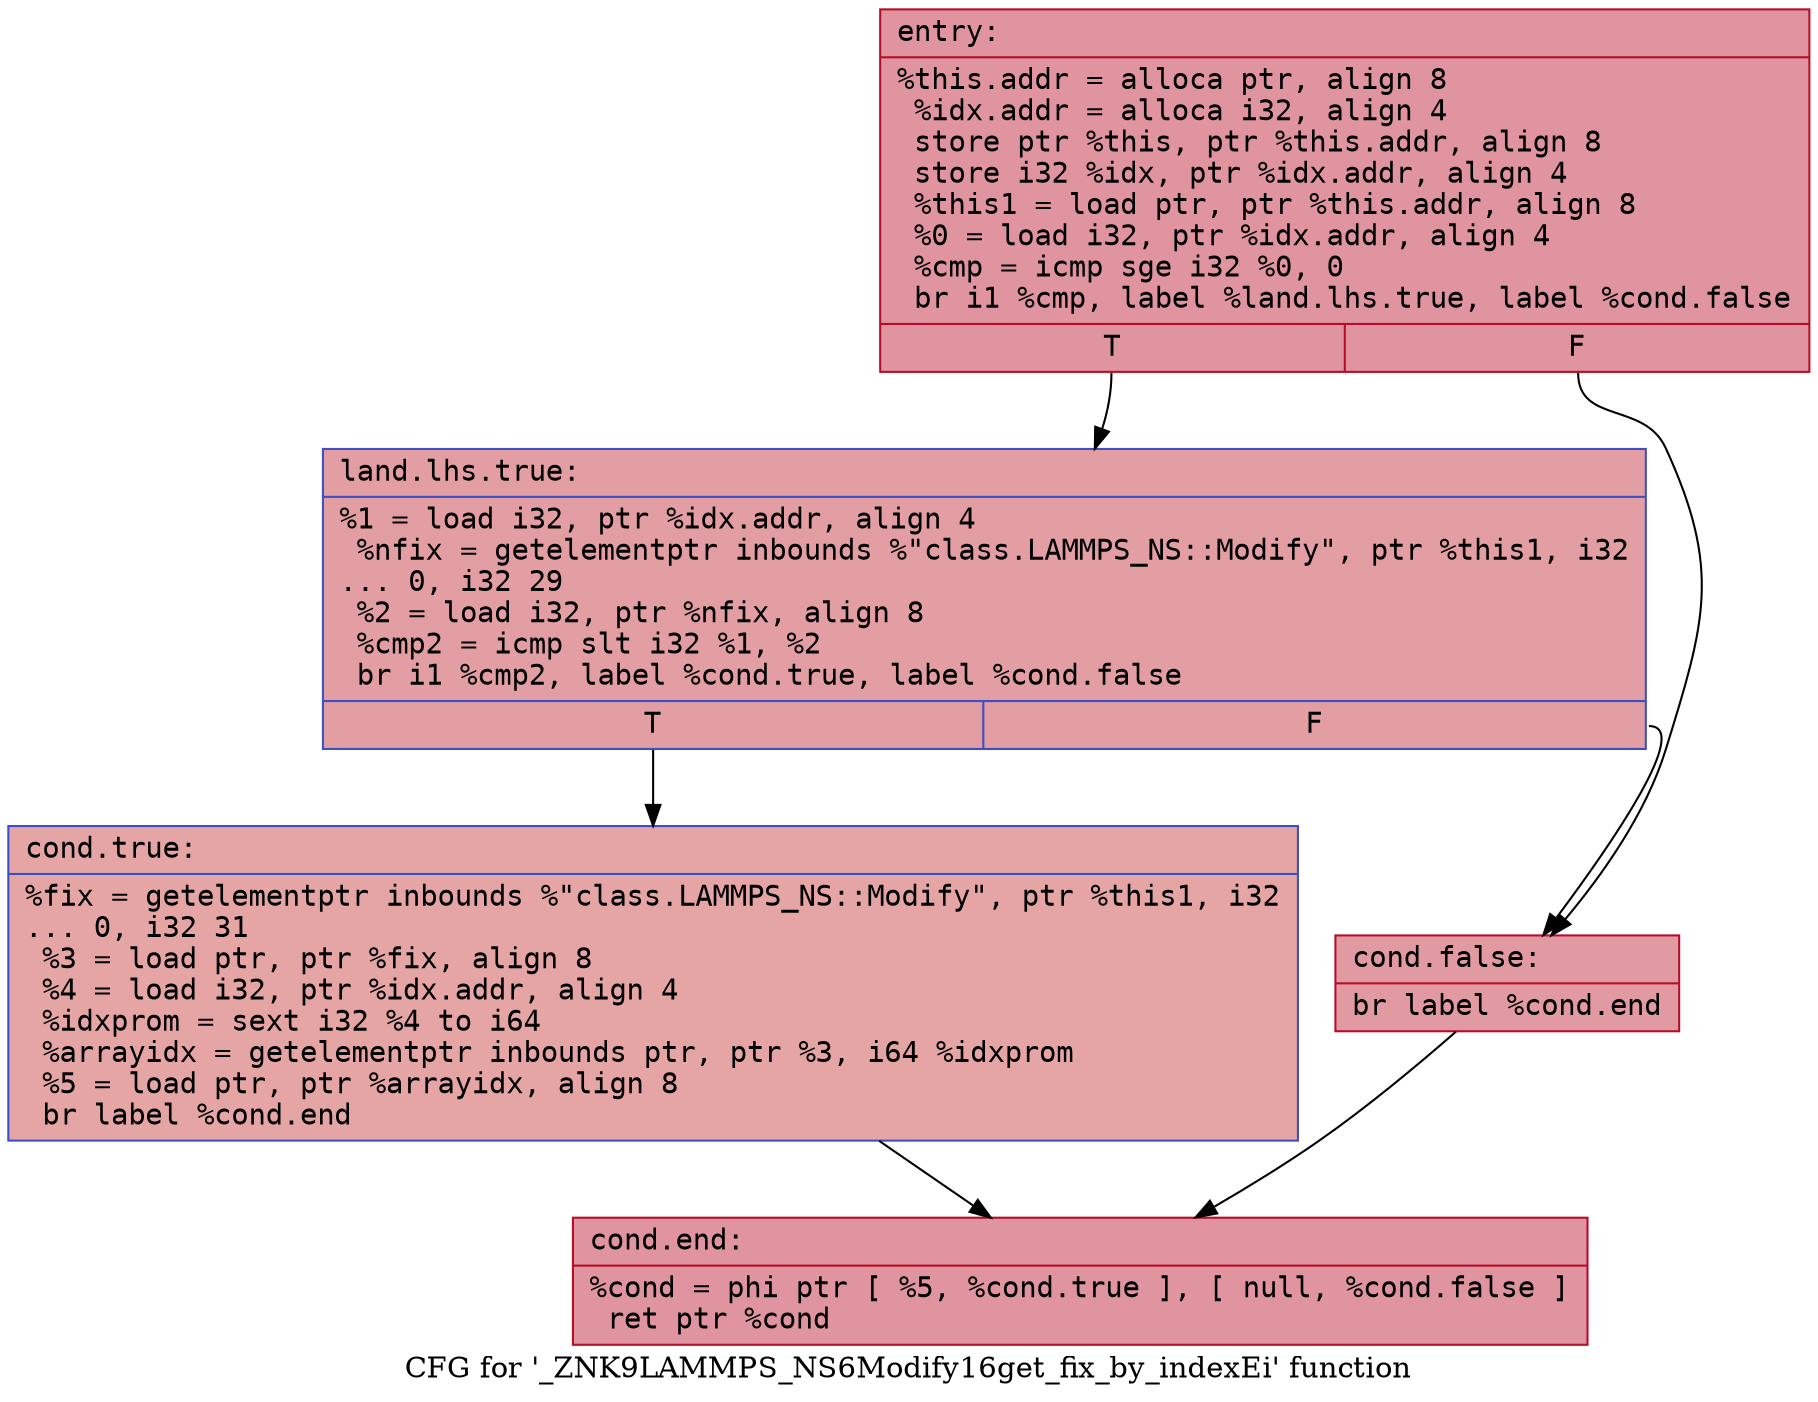 digraph "CFG for '_ZNK9LAMMPS_NS6Modify16get_fix_by_indexEi' function" {
	label="CFG for '_ZNK9LAMMPS_NS6Modify16get_fix_by_indexEi' function";

	Node0x55d0c553c820 [shape=record,color="#b70d28ff", style=filled, fillcolor="#b70d2870" fontname="Courier",label="{entry:\l|  %this.addr = alloca ptr, align 8\l  %idx.addr = alloca i32, align 4\l  store ptr %this, ptr %this.addr, align 8\l  store i32 %idx, ptr %idx.addr, align 4\l  %this1 = load ptr, ptr %this.addr, align 8\l  %0 = load i32, ptr %idx.addr, align 4\l  %cmp = icmp sge i32 %0, 0\l  br i1 %cmp, label %land.lhs.true, label %cond.false\l|{<s0>T|<s1>F}}"];
	Node0x55d0c553c820:s0 -> Node0x55d0c553cc40[tooltip="entry -> land.lhs.true\nProbability 50.00%" ];
	Node0x55d0c553c820:s1 -> Node0x55d0c553ccc0[tooltip="entry -> cond.false\nProbability 50.00%" ];
	Node0x55d0c553cc40 [shape=record,color="#3d50c3ff", style=filled, fillcolor="#be242e70" fontname="Courier",label="{land.lhs.true:\l|  %1 = load i32, ptr %idx.addr, align 4\l  %nfix = getelementptr inbounds %\"class.LAMMPS_NS::Modify\", ptr %this1, i32\l... 0, i32 29\l  %2 = load i32, ptr %nfix, align 8\l  %cmp2 = icmp slt i32 %1, %2\l  br i1 %cmp2, label %cond.true, label %cond.false\l|{<s0>T|<s1>F}}"];
	Node0x55d0c553cc40:s0 -> Node0x55d0c553d0e0[tooltip="land.lhs.true -> cond.true\nProbability 50.00%" ];
	Node0x55d0c553cc40:s1 -> Node0x55d0c553ccc0[tooltip="land.lhs.true -> cond.false\nProbability 50.00%" ];
	Node0x55d0c553d0e0 [shape=record,color="#3d50c3ff", style=filled, fillcolor="#c5333470" fontname="Courier",label="{cond.true:\l|  %fix = getelementptr inbounds %\"class.LAMMPS_NS::Modify\", ptr %this1, i32\l... 0, i32 31\l  %3 = load ptr, ptr %fix, align 8\l  %4 = load i32, ptr %idx.addr, align 4\l  %idxprom = sext i32 %4 to i64\l  %arrayidx = getelementptr inbounds ptr, ptr %3, i64 %idxprom\l  %5 = load ptr, ptr %arrayidx, align 8\l  br label %cond.end\l}"];
	Node0x55d0c553d0e0 -> Node0x55d0c553d770[tooltip="cond.true -> cond.end\nProbability 100.00%" ];
	Node0x55d0c553ccc0 [shape=record,color="#b70d28ff", style=filled, fillcolor="#bb1b2c70" fontname="Courier",label="{cond.false:\l|  br label %cond.end\l}"];
	Node0x55d0c553ccc0 -> Node0x55d0c553d770[tooltip="cond.false -> cond.end\nProbability 100.00%" ];
	Node0x55d0c553d770 [shape=record,color="#b70d28ff", style=filled, fillcolor="#b70d2870" fontname="Courier",label="{cond.end:\l|  %cond = phi ptr [ %5, %cond.true ], [ null, %cond.false ]\l  ret ptr %cond\l}"];
}
